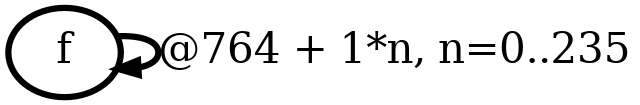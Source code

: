 digraph G {
        node [style=rounded, penwidth=3, fontsize=20, shape=oval];
        "f" -> "f" [label="@764 + 1*n, n=0..235", color=black,arrowsize=1,style=bold,penwidth=3,fontsize=20];
}
